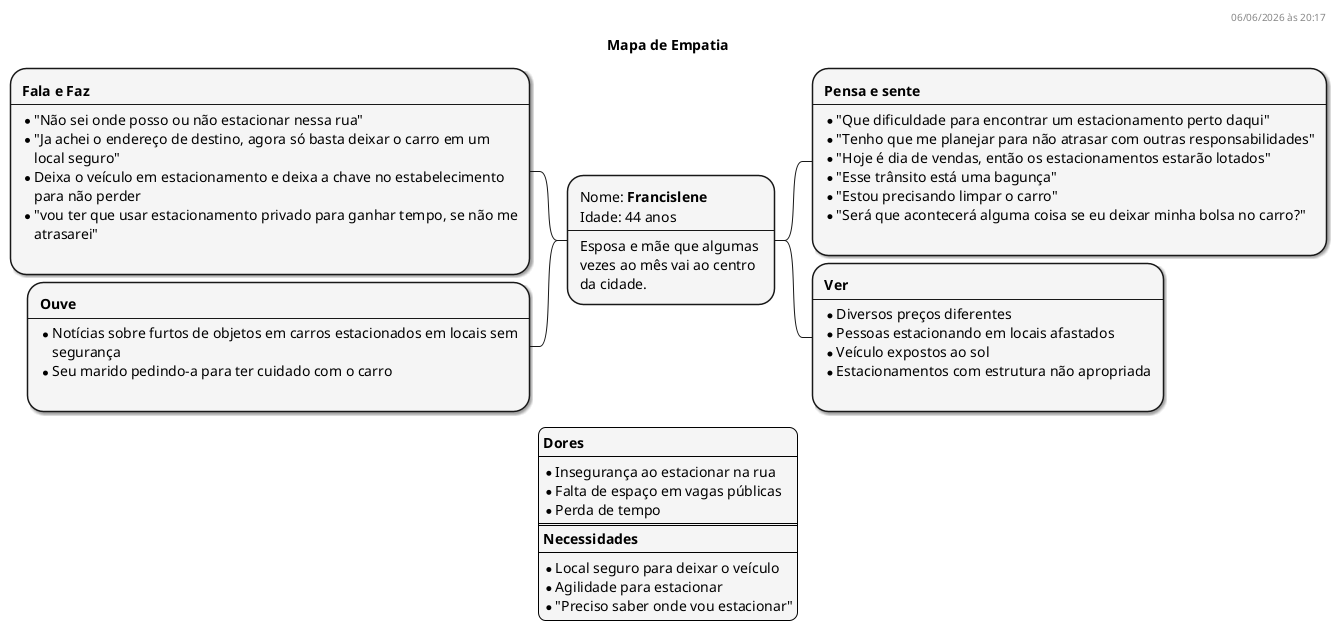 @startmindmap


<style>
node {
    Padding 12
    Margin 4
    RoundCorner 32
    MaximumWidth 500
    MinimumWidth 200
    Shadowing 1
    BackgroundColor WhiteSmoke
}
rootNode {
    Shadowing 0
    MaximumWidth 0
    MinimumWidth 0
}
legend {
    BackgroundColor WhiteSmoke
}
</style>

header %date("dd/MM/yyyy' às 'HH:mm")
title Mapa de Empatia

*:Nome: **Francislene**
Idade: 44 anos
----
Esposa e mãe que algumas 
vezes ao mês vai ao centro
da cidade.;
**:**Pensa e sente**
----
* "Que dificuldade para encontrar um estacionamento perto daqui"
* "Tenho que me planejar para não atrasar com outras responsabilidades"
* "Hoje é dia de vendas, então os estacionamentos estarão lotados"
* "Esse trânsito está uma bagunça"
* "Estou precisando limpar o carro"
* "Será que acontecerá alguma coisa se eu deixar minha bolsa no carro?"
;

**:**Ver**
----
* Diversos preços diferentes
* Pessoas estacionando em locais afastados
* Veículo expostos ao sol
* Estacionamentos com estrutura não apropriada
;

left side

**:**Fala e Faz**
----
* "Não sei onde posso ou não estacionar nessa rua"
* "Ja achei o endereço de destino, agora só basta deixar o carro em um local seguro"
* Deixa o veículo em estacionamento e deixa a chave no estabelecimento para não perder
* "vou ter que usar estacionamento privado para ganhar tempo, se não me atrasarei"
;

**:**Ouve**
----
* Notícias sobre furtos de objetos em carros estacionados em locais sem segurança
* Seu marido pedindo-a para ter cuidado com o carro
;


legend
    **Dores**
    ----
    * Insegurança ao estacionar na rua
    * Falta de espaço em vagas públicas
    * Perda de tempo
    ====
    **Necessidades** 
    ----
    * Local seguro para deixar o veículo
    * Agilidade para estacionar
    * "Preciso saber onde vou estacionar"
end legend



@endmindmap